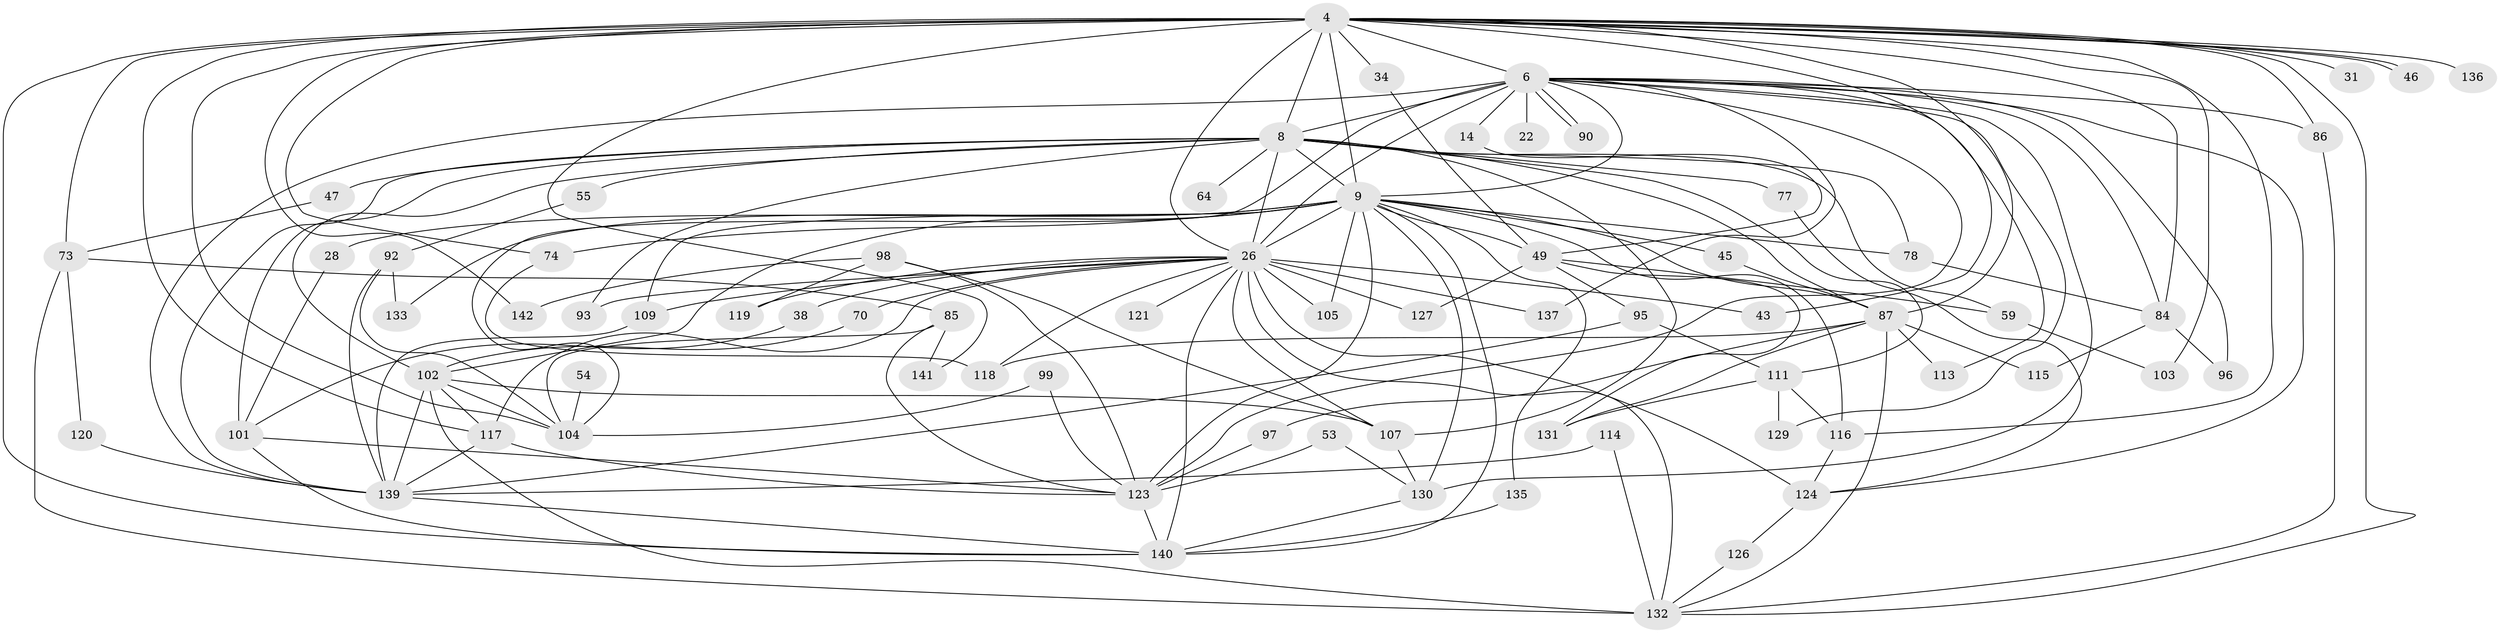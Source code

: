 // original degree distribution, {24: 0.014084507042253521, 23: 0.007042253521126761, 16: 0.007042253521126761, 20: 0.02112676056338028, 13: 0.007042253521126761, 18: 0.007042253521126761, 27: 0.007042253521126761, 10: 0.02112676056338028, 7: 0.02112676056338028, 6: 0.04225352112676056, 3: 0.19718309859154928, 4: 0.07746478873239436, 5: 0.06338028169014084, 2: 0.5, 11: 0.007042253521126761}
// Generated by graph-tools (version 1.1) at 2025/44/03/09/25 04:44:00]
// undirected, 71 vertices, 158 edges
graph export_dot {
graph [start="1"]
  node [color=gray90,style=filled];
  4 [super="+2"];
  6 [super="+5"];
  8 [super="+3+7"];
  9 [super="+1"];
  14;
  22;
  26 [super="+16+10"];
  28;
  31;
  34;
  38;
  43;
  45;
  46;
  47;
  49 [super="+19"];
  53;
  54;
  55;
  59 [super="+57"];
  64;
  70;
  73 [super="+39"];
  74 [super="+41"];
  77;
  78 [super="+25"];
  84 [super="+79"];
  85 [super="+66"];
  86 [super="+15"];
  87 [super="+32+80"];
  90;
  92 [super="+88"];
  93 [super="+61"];
  95;
  96 [super="+40"];
  97;
  98;
  99;
  101 [super="+13"];
  102 [super="+94+36"];
  103;
  104 [super="+17+63+75"];
  105;
  107 [super="+91"];
  109 [super="+72"];
  111;
  113;
  114;
  115;
  116 [super="+68+67"];
  117 [super="+82"];
  118 [super="+110"];
  119;
  120;
  121;
  123 [super="+44"];
  124 [super="+23"];
  126;
  127;
  129;
  130 [super="+12+48+83"];
  131 [super="+112"];
  132 [super="+52+89+69+71"];
  133;
  135;
  136;
  137;
  139 [super="+60+100+122+106"];
  140 [super="+138+134"];
  141;
  142;
  4 -- 6 [weight=4];
  4 -- 8 [weight=6];
  4 -- 9 [weight=4];
  4 -- 31 [weight=2];
  4 -- 46;
  4 -- 46;
  4 -- 86 [weight=2];
  4 -- 87 [weight=3];
  4 -- 117;
  4 -- 141;
  4 -- 136;
  4 -- 73 [weight=2];
  4 -- 74;
  4 -- 142;
  4 -- 84 [weight=2];
  4 -- 34;
  4 -- 103;
  4 -- 43;
  4 -- 104 [weight=2];
  4 -- 132;
  4 -- 116;
  4 -- 26 [weight=2];
  4 -- 140 [weight=3];
  6 -- 8 [weight=6];
  6 -- 9 [weight=4];
  6 -- 14 [weight=2];
  6 -- 22 [weight=2];
  6 -- 90;
  6 -- 90;
  6 -- 96 [weight=2];
  6 -- 129;
  6 -- 130 [weight=2];
  6 -- 137;
  6 -- 104 [weight=3];
  6 -- 113;
  6 -- 86;
  6 -- 124;
  6 -- 139;
  6 -- 26 [weight=2];
  6 -- 84;
  6 -- 123 [weight=2];
  8 -- 9 [weight=6];
  8 -- 55 [weight=2];
  8 -- 64 [weight=2];
  8 -- 77;
  8 -- 47;
  8 -- 59 [weight=2];
  8 -- 78;
  8 -- 111;
  8 -- 93 [weight=2];
  8 -- 101;
  8 -- 87;
  8 -- 139 [weight=4];
  8 -- 26 [weight=3];
  8 -- 102;
  8 -- 107;
  9 -- 28;
  9 -- 123 [weight=2];
  9 -- 135;
  9 -- 133;
  9 -- 74 [weight=2];
  9 -- 78 [weight=2];
  9 -- 105;
  9 -- 45;
  9 -- 49 [weight=2];
  9 -- 130 [weight=3];
  9 -- 26 [weight=3];
  9 -- 87;
  9 -- 109;
  9 -- 140;
  9 -- 102 [weight=4];
  9 -- 116;
  14 -- 49;
  26 -- 124 [weight=2];
  26 -- 38;
  26 -- 43;
  26 -- 107;
  26 -- 127;
  26 -- 132 [weight=4];
  26 -- 70;
  26 -- 137;
  26 -- 140 [weight=5];
  26 -- 93;
  26 -- 105;
  26 -- 109;
  26 -- 118;
  26 -- 119;
  26 -- 121;
  26 -- 117;
  28 -- 101;
  34 -- 49;
  38 -- 101;
  45 -- 87;
  47 -- 73;
  49 -- 95;
  49 -- 127;
  49 -- 59;
  49 -- 131;
  53 -- 130;
  53 -- 123;
  54 -- 104;
  55 -- 92;
  59 -- 103;
  70 -- 102;
  73 -- 85;
  73 -- 120;
  73 -- 132;
  74 -- 118;
  77 -- 124;
  78 -- 84;
  84 -- 96;
  84 -- 115;
  85 -- 104;
  85 -- 123;
  85 -- 141;
  86 -- 132;
  87 -- 113;
  87 -- 97;
  87 -- 115;
  87 -- 132 [weight=2];
  87 -- 131;
  87 -- 118;
  92 -- 133;
  92 -- 139;
  92 -- 104;
  95 -- 111;
  95 -- 139;
  97 -- 123;
  98 -- 119;
  98 -- 142;
  98 -- 123;
  98 -- 107;
  99 -- 104;
  99 -- 123;
  101 -- 140;
  101 -- 123 [weight=2];
  102 -- 132;
  102 -- 104;
  102 -- 139 [weight=2];
  102 -- 117;
  102 -- 107;
  107 -- 130;
  109 -- 139;
  111 -- 116;
  111 -- 129;
  111 -- 131;
  114 -- 132;
  114 -- 139;
  116 -- 124;
  117 -- 123;
  117 -- 139;
  120 -- 139;
  123 -- 140;
  124 -- 126;
  126 -- 132;
  130 -- 140;
  135 -- 140;
  139 -- 140 [weight=3];
}
